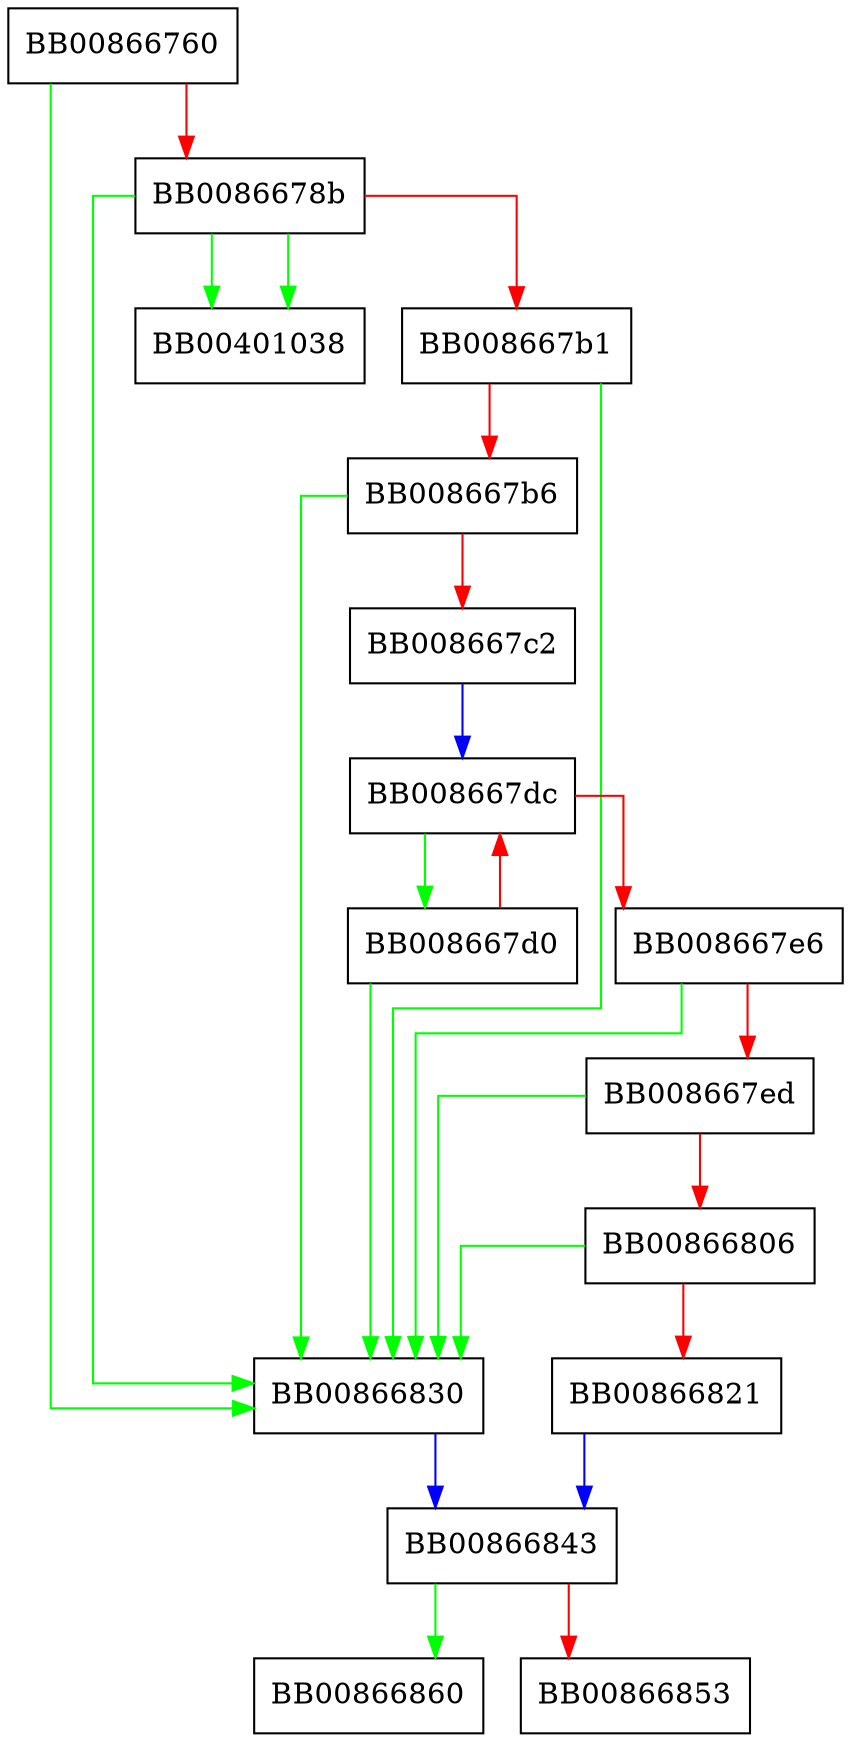 digraph __gettext_extract_plural {
  node [shape="box"];
  graph [splines=ortho];
  BB00866760 -> BB00866830 [color="green"];
  BB00866760 -> BB0086678b [color="red"];
  BB0086678b -> BB00401038 [color="green"];
  BB0086678b -> BB00401038 [color="green"];
  BB0086678b -> BB00866830 [color="green"];
  BB0086678b -> BB008667b1 [color="red"];
  BB008667b1 -> BB00866830 [color="green"];
  BB008667b1 -> BB008667b6 [color="red"];
  BB008667b6 -> BB00866830 [color="green"];
  BB008667b6 -> BB008667c2 [color="red"];
  BB008667c2 -> BB008667dc [color="blue"];
  BB008667d0 -> BB00866830 [color="green"];
  BB008667d0 -> BB008667dc [color="red"];
  BB008667dc -> BB008667d0 [color="green"];
  BB008667dc -> BB008667e6 [color="red"];
  BB008667e6 -> BB00866830 [color="green"];
  BB008667e6 -> BB008667ed [color="red"];
  BB008667ed -> BB00866830 [color="green"];
  BB008667ed -> BB00866806 [color="red"];
  BB00866806 -> BB00866830 [color="green"];
  BB00866806 -> BB00866821 [color="red"];
  BB00866821 -> BB00866843 [color="blue"];
  BB00866830 -> BB00866843 [color="blue"];
  BB00866843 -> BB00866860 [color="green"];
  BB00866843 -> BB00866853 [color="red"];
}